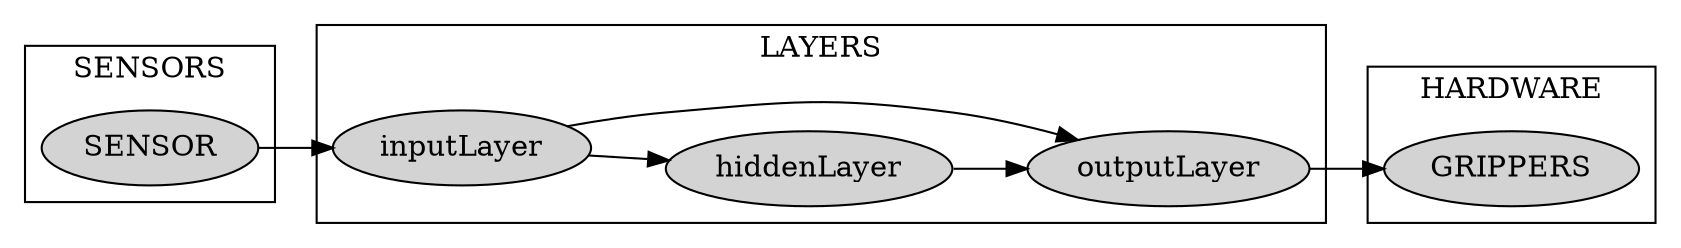 digraph ANN {
	graph [rankdir=LR]
	subgraph cluster_0 {
		node [style=filled]
		color=black label=HARDWARE rank=same
		GRIPPERS
	}
	subgraph cluster_1 {
		node [style=filled]
		color=black label=LAYERS rank=same
		hiddenLayer -> outputLayer
		inputLayer -> hiddenLayer
		inputLayer -> outputLayer
	}
	subgraph cluster_2 {
		node [style=filled]
		color=black label=SENSORS rank=same
		SENSOR
	}
	outputLayer -> GRIPPERS
	SENSOR -> inputLayer
}
